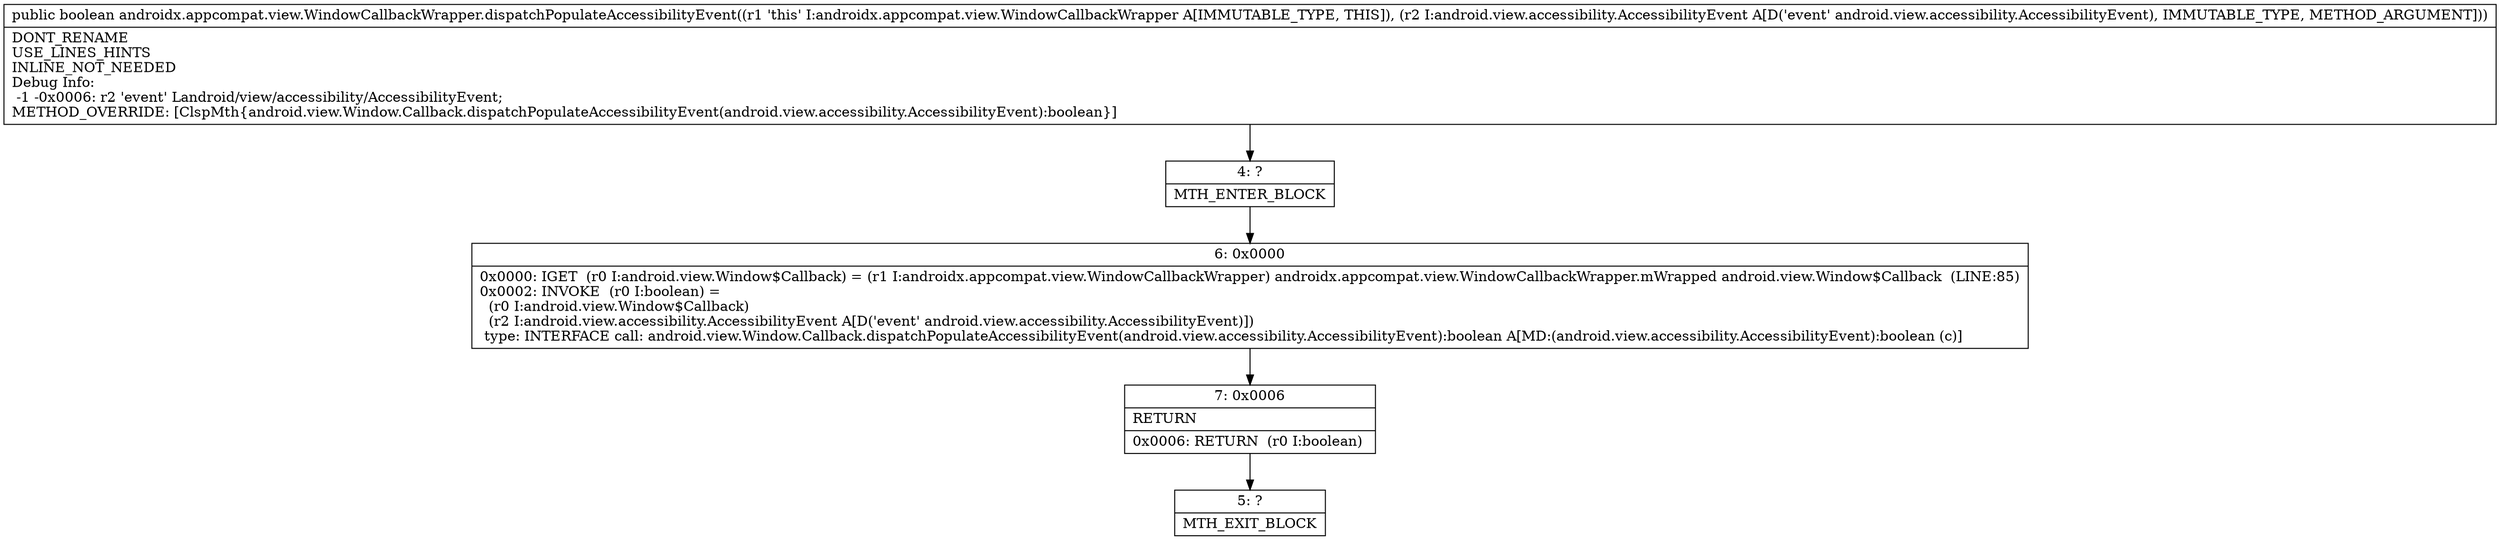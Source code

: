 digraph "CFG forandroidx.appcompat.view.WindowCallbackWrapper.dispatchPopulateAccessibilityEvent(Landroid\/view\/accessibility\/AccessibilityEvent;)Z" {
Node_4 [shape=record,label="{4\:\ ?|MTH_ENTER_BLOCK\l}"];
Node_6 [shape=record,label="{6\:\ 0x0000|0x0000: IGET  (r0 I:android.view.Window$Callback) = (r1 I:androidx.appcompat.view.WindowCallbackWrapper) androidx.appcompat.view.WindowCallbackWrapper.mWrapped android.view.Window$Callback  (LINE:85)\l0x0002: INVOKE  (r0 I:boolean) = \l  (r0 I:android.view.Window$Callback)\l  (r2 I:android.view.accessibility.AccessibilityEvent A[D('event' android.view.accessibility.AccessibilityEvent)])\l type: INTERFACE call: android.view.Window.Callback.dispatchPopulateAccessibilityEvent(android.view.accessibility.AccessibilityEvent):boolean A[MD:(android.view.accessibility.AccessibilityEvent):boolean (c)]\l}"];
Node_7 [shape=record,label="{7\:\ 0x0006|RETURN\l|0x0006: RETURN  (r0 I:boolean) \l}"];
Node_5 [shape=record,label="{5\:\ ?|MTH_EXIT_BLOCK\l}"];
MethodNode[shape=record,label="{public boolean androidx.appcompat.view.WindowCallbackWrapper.dispatchPopulateAccessibilityEvent((r1 'this' I:androidx.appcompat.view.WindowCallbackWrapper A[IMMUTABLE_TYPE, THIS]), (r2 I:android.view.accessibility.AccessibilityEvent A[D('event' android.view.accessibility.AccessibilityEvent), IMMUTABLE_TYPE, METHOD_ARGUMENT]))  | DONT_RENAME\lUSE_LINES_HINTS\lINLINE_NOT_NEEDED\lDebug Info:\l  \-1 \-0x0006: r2 'event' Landroid\/view\/accessibility\/AccessibilityEvent;\lMETHOD_OVERRIDE: [ClspMth\{android.view.Window.Callback.dispatchPopulateAccessibilityEvent(android.view.accessibility.AccessibilityEvent):boolean\}]\l}"];
MethodNode -> Node_4;Node_4 -> Node_6;
Node_6 -> Node_7;
Node_7 -> Node_5;
}

